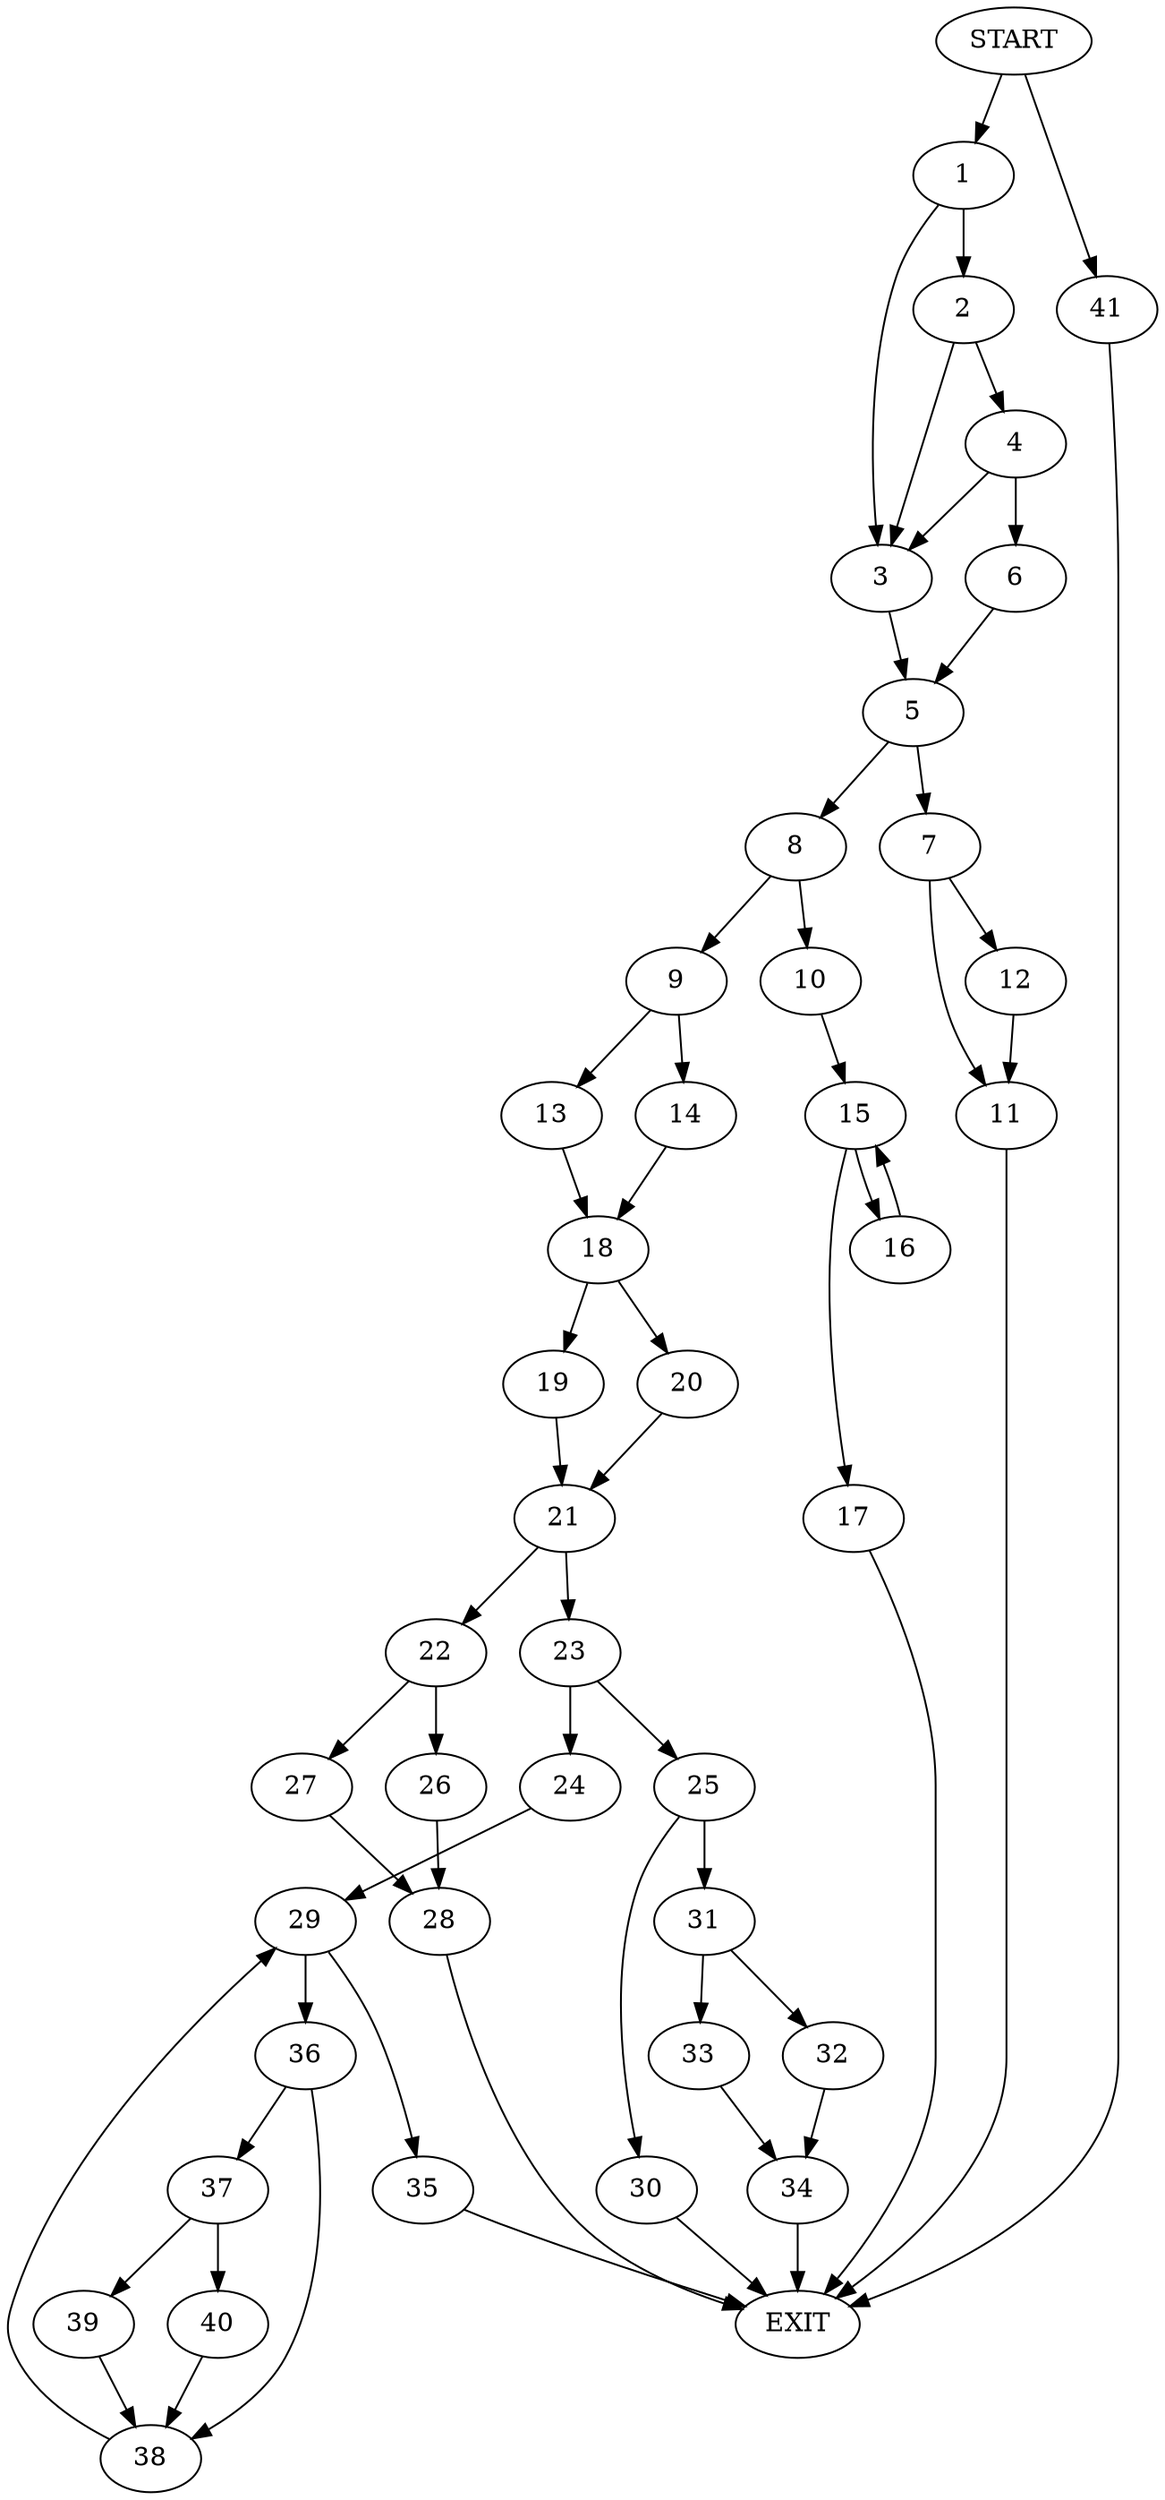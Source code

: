 digraph {
0 [label="START"]
42 [label="EXIT"]
0 -> 1
1 -> 2
1 -> 3
2 -> 4
2 -> 3
3 -> 5
4 -> 3
4 -> 6
6 -> 5
5 -> 7
5 -> 8
8 -> 9
8 -> 10
7 -> 11
7 -> 12
11 -> 42
12 -> 11
9 -> 13
9 -> 14
10 -> 15
15 -> 16
15 -> 17
16 -> 15
17 -> 42
13 -> 18
14 -> 18
18 -> 19
18 -> 20
19 -> 21
20 -> 21
21 -> 22
21 -> 23
23 -> 24
23 -> 25
22 -> 26
22 -> 27
27 -> 28
26 -> 28
28 -> 42
24 -> 29
25 -> 30
25 -> 31
30 -> 42
31 -> 32
31 -> 33
33 -> 34
32 -> 34
34 -> 42
29 -> 35
29 -> 36
35 -> 42
36 -> 37
36 -> 38
38 -> 29
37 -> 39
37 -> 40
40 -> 38
39 -> 38
0 -> 41
41 -> 42
}
